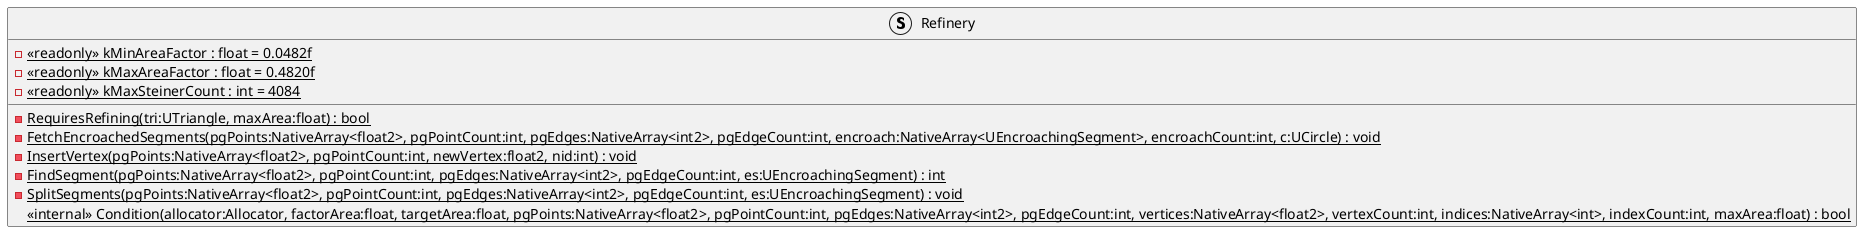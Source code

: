 @startuml
struct Refinery {
    - {static} <<readonly>> kMinAreaFactor : float = 0.0482f
    - {static} <<readonly>> kMaxAreaFactor : float = 0.4820f
    - {static} <<readonly>> kMaxSteinerCount : int = 4084
    {static} - RequiresRefining(tri:UTriangle, maxArea:float) : bool
    {static} - FetchEncroachedSegments(pgPoints:NativeArray<float2>, pgPointCount:int, pgEdges:NativeArray<int2>, pgEdgeCount:int, encroach:NativeArray<UEncroachingSegment>, encroachCount:int, c:UCircle) : void
    {static} - InsertVertex(pgPoints:NativeArray<float2>, pgPointCount:int, newVertex:float2, nid:int) : void
    {static} - FindSegment(pgPoints:NativeArray<float2>, pgPointCount:int, pgEdges:NativeArray<int2>, pgEdgeCount:int, es:UEncroachingSegment) : int
    {static} - SplitSegments(pgPoints:NativeArray<float2>, pgPointCount:int, pgEdges:NativeArray<int2>, pgEdgeCount:int, es:UEncroachingSegment) : void
    <<internal>> {static} Condition(allocator:Allocator, factorArea:float, targetArea:float, pgPoints:NativeArray<float2>, pgPointCount:int, pgEdges:NativeArray<int2>, pgEdgeCount:int, vertices:NativeArray<float2>, vertexCount:int, indices:NativeArray<int>, indexCount:int, maxArea:float) : bool
}
@enduml
